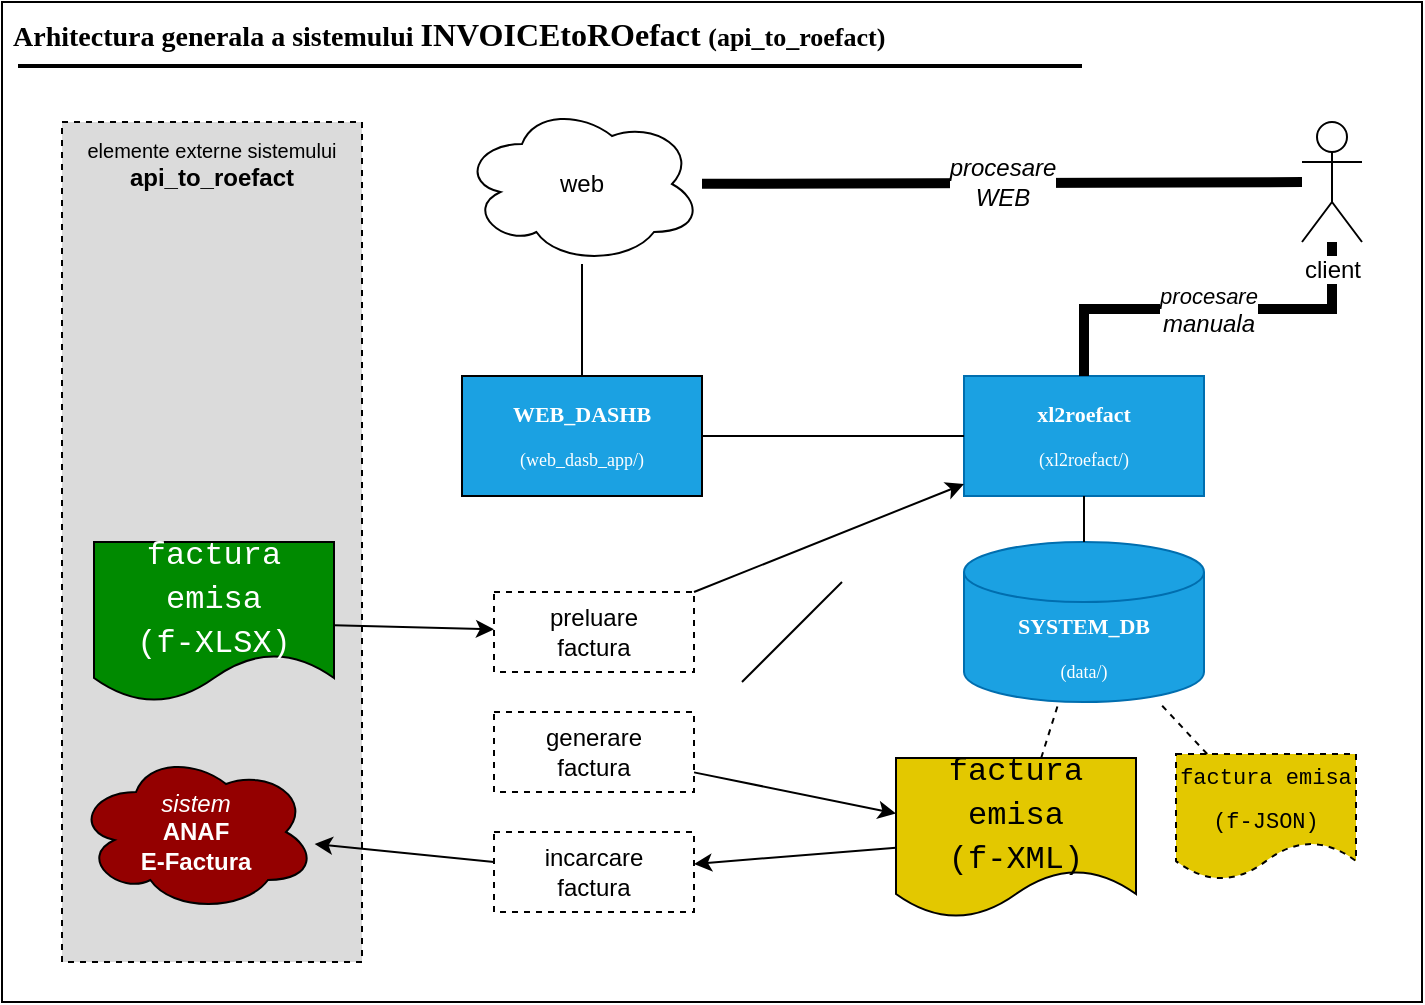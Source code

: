 <mxfile version="23.0.2" type="device">
  <diagram name="Page-1" id="Ty_NPIr8UMJ6YvIxmLYT">
    <mxGraphModel dx="1038" dy="608" grid="1" gridSize="10" guides="1" tooltips="1" connect="1" arrows="1" fold="1" page="1" pageScale="1" pageWidth="827" pageHeight="1169" math="0" shadow="0">
      <root>
        <mxCell id="0" />
        <mxCell id="1" parent="0" />
        <mxCell id="UkepkLBr_rH7Vj_UJoZB-37" value="&lt;font style=&quot;font-size: 14px;&quot;&gt;&amp;nbsp;Arhitectura generala a sistemului&amp;nbsp;&lt;/font&gt;&lt;font style=&quot;font-size: 16px;&quot; face=&quot;Tahoma&quot;&gt;INVOICEtoROefact&lt;/font&gt;&lt;span style=&quot;background-color: initial;&quot;&gt;&amp;nbsp;&lt;/span&gt;&lt;font face=&quot;Lucida Console&quot; style=&quot;background-color: initial; font-size: 13px;&quot;&gt;(api_to_roefact)&lt;/font&gt;" style="rounded=0;whiteSpace=wrap;html=1;fillColor=#ffffff;align=left;verticalAlign=top;fontFamily=Verdana;fontSize=15;fontStyle=1;strokeColor=#000000;fontColor=#000000;" parent="1" vertex="1">
          <mxGeometry x="20" width="710" height="500" as="geometry" />
        </mxCell>
        <mxCell id="UkepkLBr_rH7Vj_UJoZB-34" value="&lt;font style=&quot;font-size: 10px;&quot;&gt;elemente externe sistemului&lt;/font&gt;&lt;br&gt;&lt;b&gt;&lt;font style=&quot;font-size: 12px;&quot;&gt;api_to_roefact&lt;/font&gt;&lt;/b&gt;" style="rounded=0;whiteSpace=wrap;html=1;verticalAlign=top;dashed=1;strokeWidth=1;fillColor=#DBDBDB;fontColor=#000000;strokeColor=#000000;" parent="1" vertex="1">
          <mxGeometry x="50" y="60" width="150" height="420" as="geometry" />
        </mxCell>
        <mxCell id="UkepkLBr_rH7Vj_UJoZB-1" value="&lt;div style=&quot;line-height: 22px;&quot;&gt;&lt;div style=&quot;font-size: 11px; line-height: 22px;&quot;&gt;xl2roefact&lt;/div&gt;&lt;div style=&quot;line-height: 22px;&quot;&gt;&lt;span style=&quot;font-weight: normal;&quot;&gt;&lt;font style=&quot;font-size: 9px;&quot; face=&quot;Lucida Console&quot;&gt;(xl2roefact/)&lt;/font&gt;&lt;/span&gt;&lt;br&gt;&lt;/div&gt;&lt;/div&gt;" style="rounded=0;whiteSpace=wrap;html=1;fontFamily=Verdana;fontSize=11;fontStyle=1;fillColor=#1ba1e2;fontColor=#ffffff;strokeColor=#006EAF;labelBackgroundColor=none;" parent="1" vertex="1">
          <mxGeometry x="501" y="187" width="120" height="60" as="geometry" />
        </mxCell>
        <mxCell id="UkepkLBr_rH7Vj_UJoZB-2" value="&lt;div style=&quot;color: rgb(255, 255, 255); line-height: 22px;&quot;&gt;&lt;div style=&quot;line-height: 22px;&quot;&gt;&lt;div style=&quot;font-size: 11px; line-height: 22px;&quot;&gt;WEB_DASHB&lt;/div&gt;&lt;div style=&quot;line-height: 22px;&quot;&gt;&lt;font style=&quot;font-weight: normal; font-size: 9px;&quot; face=&quot;Lucida Console&quot;&gt;(web_dasb_app/)&lt;/font&gt;&lt;/div&gt;&lt;/div&gt;&lt;/div&gt;" style="rounded=0;whiteSpace=wrap;html=1;fontFamily=Verdana;fontStyle=1;fontSize=11;fillColor=#1ba1e2;fontColor=#ffffff;strokeColor=#000000;labelBackgroundColor=none;" parent="1" vertex="1">
          <mxGeometry x="250" y="187" width="120" height="60" as="geometry" />
        </mxCell>
        <mxCell id="UkepkLBr_rH7Vj_UJoZB-3" value="&lt;div style=&quot;line-height: 22px;&quot;&gt;&lt;div style=&quot;font-size: 11px; line-height: 22px;&quot;&gt;SYSTEM_DB&lt;/div&gt;&lt;div style=&quot;line-height: 22px;&quot;&gt;&lt;font style=&quot;font-size: 9px; font-weight: normal;&quot; face=&quot;Lucida Console&quot;&gt;(data/)&lt;/font&gt;&lt;/div&gt;&lt;/div&gt;" style="shape=cylinder3;whiteSpace=wrap;html=1;boundedLbl=1;backgroundOutline=1;size=15;fontFamily=Verdana;fontSize=11;fontStyle=1;strokeColor=#006EAF;fillColor=#1ba1e2;fontColor=#ffffff;labelBackgroundColor=none;" parent="1" vertex="1">
          <mxGeometry x="501" y="270" width="120" height="80" as="geometry" />
        </mxCell>
        <mxCell id="UkepkLBr_rH7Vj_UJoZB-4" value="&lt;font color=&quot;#000000&quot;&gt;web&lt;/font&gt;" style="ellipse;shape=cloud;whiteSpace=wrap;html=1;fillColor=#FFFFFF;fontColor=#ffffff;strokeColor=#000000;" parent="1" vertex="1">
          <mxGeometry x="250" y="51" width="120" height="80" as="geometry" />
        </mxCell>
        <mxCell id="UkepkLBr_rH7Vj_UJoZB-6" value="&lt;div style=&quot;color: rgb(255, 255, 255); font-family: Consolas, &amp;quot;Courier New&amp;quot;, monospace; font-size: 16px; line-height: 22px;&quot;&gt;factura emisa&lt;/div&gt;&lt;div style=&quot;color: rgb(255, 255, 255); font-family: Consolas, &amp;quot;Courier New&amp;quot;, monospace; font-size: 16px; line-height: 22px;&quot;&gt;(f-XLSX)&lt;/div&gt;" style="shape=document;whiteSpace=wrap;html=1;boundedLbl=1;fillColor=#008a00;fontColor=#ffffff;strokeColor=#000000;labelBackgroundColor=none;" parent="1" vertex="1">
          <mxGeometry x="66" y="270" width="120" height="80" as="geometry" />
        </mxCell>
        <mxCell id="UkepkLBr_rH7Vj_UJoZB-7" value="&lt;div style=&quot;font-family: Consolas, &amp;quot;Courier New&amp;quot;, monospace; font-size: 16px; line-height: 22px;&quot;&gt;factura emisa&lt;/div&gt;&lt;div style=&quot;font-family: Consolas, &amp;quot;Courier New&amp;quot;, monospace; font-size: 16px; line-height: 22px;&quot;&gt;(f-XML)&lt;br&gt;&lt;/div&gt;" style="shape=document;whiteSpace=wrap;html=1;boundedLbl=1;fillColor=#e3c800;fontColor=#000000;strokeColor=#000000;labelBackgroundColor=none;" parent="1" vertex="1">
          <mxGeometry x="467" y="378" width="120" height="80" as="geometry" />
        </mxCell>
        <mxCell id="UkepkLBr_rH7Vj_UJoZB-8" value="&lt;div style=&quot;font-family: Consolas, &amp;quot;Courier New&amp;quot;, monospace; font-size: 11px; line-height: 22px;&quot;&gt;factura emisa&lt;/div&gt;&lt;div style=&quot;font-family: Consolas, &amp;quot;Courier New&amp;quot;, monospace; font-size: 11px; line-height: 22px;&quot;&gt;(f-JSON)&lt;br style=&quot;font-size: 11px;&quot;&gt;&lt;/div&gt;" style="shape=document;whiteSpace=wrap;html=1;boundedLbl=1;fontSize=11;dashed=1;fillColor=#e3c800;strokeColor=#000000;fontColor=#000000;labelBackgroundColor=none;" parent="1" vertex="1">
          <mxGeometry x="607" y="376" width="90" height="63" as="geometry" />
        </mxCell>
        <mxCell id="UkepkLBr_rH7Vj_UJoZB-9" value="" style="endArrow=none;html=1;rounded=0;strokeColor=#000000;" parent="1" source="UkepkLBr_rH7Vj_UJoZB-2" target="UkepkLBr_rH7Vj_UJoZB-4" edge="1">
          <mxGeometry width="50" height="50" relative="1" as="geometry">
            <mxPoint x="570" y="350" as="sourcePoint" />
            <mxPoint x="620" y="300" as="targetPoint" />
          </mxGeometry>
        </mxCell>
        <mxCell id="UkepkLBr_rH7Vj_UJoZB-10" value="&lt;i&gt;procesare&lt;/i&gt;&lt;br style=&quot;font-size: 12px; font-style: italic;&quot;&gt;&lt;span style=&quot;font-size: 12px; font-style: italic;&quot;&gt;manuala&lt;/span&gt;" style="endArrow=none;html=1;rounded=0;strokeWidth=5;strokeColor=#000000;labelBackgroundColor=#FFFFFF;fontColor=#000000;edgeStyle=orthogonalEdgeStyle;exitX=0.5;exitY=0;exitDx=0;exitDy=0;" parent="1" source="UkepkLBr_rH7Vj_UJoZB-1" target="UkepkLBr_rH7Vj_UJoZB-5" edge="1">
          <mxGeometry width="50" height="50" relative="1" as="geometry">
            <mxPoint x="380" y="140" as="sourcePoint" />
            <mxPoint x="720" y="70" as="targetPoint" />
          </mxGeometry>
        </mxCell>
        <mxCell id="UkepkLBr_rH7Vj_UJoZB-14" value="procesare&lt;br style=&quot;font-size: 12px;&quot;&gt;WEB" style="endArrow=none;html=1;rounded=0;strokeWidth=5;fontSize=12;fontStyle=2;strokeColor=#000000;labelBackgroundColor=#ffffff;fontColor=#000000;" parent="1" source="UkepkLBr_rH7Vj_UJoZB-4" target="UkepkLBr_rH7Vj_UJoZB-5" edge="1">
          <mxGeometry width="50" height="50" relative="1" as="geometry">
            <mxPoint x="700" y="159" as="sourcePoint" />
            <mxPoint x="840" y="133" as="targetPoint" />
          </mxGeometry>
        </mxCell>
        <mxCell id="UkepkLBr_rH7Vj_UJoZB-16" value="" style="endArrow=none;html=1;rounded=0;strokeColor=#000000;" parent="1" source="UkepkLBr_rH7Vj_UJoZB-1" target="UkepkLBr_rH7Vj_UJoZB-2" edge="1">
          <mxGeometry width="50" height="50" relative="1" as="geometry">
            <mxPoint x="260" y="310" as="sourcePoint" />
            <mxPoint x="310" y="260" as="targetPoint" />
          </mxGeometry>
        </mxCell>
        <mxCell id="UkepkLBr_rH7Vj_UJoZB-17" value="" style="endArrow=none;dashed=1;html=1;rounded=0;strokeColor=#000000;labelBackgroundColor=none;fontColor=#000000;" parent="1" source="UkepkLBr_rH7Vj_UJoZB-8" target="UkepkLBr_rH7Vj_UJoZB-3" edge="1">
          <mxGeometry width="50" height="50" relative="1" as="geometry">
            <mxPoint x="655" y="360" as="sourcePoint" />
            <mxPoint x="705" y="310" as="targetPoint" />
          </mxGeometry>
        </mxCell>
        <mxCell id="UkepkLBr_rH7Vj_UJoZB-18" value="" style="endArrow=none;html=1;rounded=0;strokeColor=#000000;" parent="1" source="UkepkLBr_rH7Vj_UJoZB-3" target="UkepkLBr_rH7Vj_UJoZB-1" edge="1">
          <mxGeometry width="50" height="50" relative="1" as="geometry">
            <mxPoint x="411" y="229" as="sourcePoint" />
            <mxPoint x="246" y="171" as="targetPoint" />
          </mxGeometry>
        </mxCell>
        <mxCell id="UkepkLBr_rH7Vj_UJoZB-20" value="preluare&lt;br&gt;factura" style="rounded=0;whiteSpace=wrap;html=1;dashed=1;strokeColor=#000000;" parent="1" vertex="1">
          <mxGeometry x="266" y="295" width="100" height="40" as="geometry" />
        </mxCell>
        <mxCell id="UkepkLBr_rH7Vj_UJoZB-21" value="generare&lt;br&gt;factura" style="rounded=0;whiteSpace=wrap;html=1;dashed=1;strokeColor=#000000;" parent="1" vertex="1">
          <mxGeometry x="266" y="355" width="100" height="40" as="geometry" />
        </mxCell>
        <mxCell id="UkepkLBr_rH7Vj_UJoZB-22" value="incarcare&lt;br&gt;factura" style="rounded=0;whiteSpace=wrap;html=1;dashed=1;strokeColor=#000000;" parent="1" vertex="1">
          <mxGeometry x="266" y="415" width="100" height="40" as="geometry" />
        </mxCell>
        <mxCell id="UkepkLBr_rH7Vj_UJoZB-23" value="" style="endArrow=none;dashed=1;html=1;rounded=0;strokeColor=#000000;" parent="1" source="UkepkLBr_rH7Vj_UJoZB-7" target="UkepkLBr_rH7Vj_UJoZB-3" edge="1">
          <mxGeometry width="50" height="50" relative="1" as="geometry">
            <mxPoint x="753" y="390" as="sourcePoint" />
            <mxPoint x="732" y="370" as="targetPoint" />
          </mxGeometry>
        </mxCell>
        <mxCell id="UkepkLBr_rH7Vj_UJoZB-24" value="" style="endArrow=classic;html=1;rounded=0;endFill=1;strokeColor=#000000;" parent="1" source="UkepkLBr_rH7Vj_UJoZB-6" target="UkepkLBr_rH7Vj_UJoZB-20" edge="1">
          <mxGeometry width="50" height="50" relative="1" as="geometry">
            <mxPoint x="96" y="445" as="sourcePoint" />
            <mxPoint x="146" y="395" as="targetPoint" />
          </mxGeometry>
        </mxCell>
        <mxCell id="UkepkLBr_rH7Vj_UJoZB-25" value="" style="endArrow=classic;html=1;rounded=0;endFill=1;strokeColor=#000000;" parent="1" source="UkepkLBr_rH7Vj_UJoZB-21" target="UkepkLBr_rH7Vj_UJoZB-7" edge="1">
          <mxGeometry width="50" height="50" relative="1" as="geometry">
            <mxPoint x="160" y="335" as="sourcePoint" />
            <mxPoint x="290" y="346" as="targetPoint" />
          </mxGeometry>
        </mxCell>
        <mxCell id="UkepkLBr_rH7Vj_UJoZB-26" value="" style="endArrow=classic;html=1;rounded=0;endFill=1;strokeColor=#000000;" parent="1" source="UkepkLBr_rH7Vj_UJoZB-7" target="UkepkLBr_rH7Vj_UJoZB-22" edge="1">
          <mxGeometry width="50" height="50" relative="1" as="geometry">
            <mxPoint x="390" y="417" as="sourcePoint" />
            <mxPoint x="490" y="431" as="targetPoint" />
          </mxGeometry>
        </mxCell>
        <mxCell id="UkepkLBr_rH7Vj_UJoZB-27" value="&lt;i&gt;sistem&lt;/i&gt;&lt;br&gt;&lt;b&gt;ANAF&lt;br&gt;E-Factura&lt;/b&gt;" style="ellipse;shape=cloud;whiteSpace=wrap;html=1;fillColor=#940000;fontColor=#ffffff;strokeColor=#000000;" parent="1" vertex="1">
          <mxGeometry x="57" y="375" width="120" height="80" as="geometry" />
        </mxCell>
        <mxCell id="UkepkLBr_rH7Vj_UJoZB-28" value="" style="endArrow=classic;html=1;rounded=0;endFill=1;strokeColor=#000000;" parent="1" source="UkepkLBr_rH7Vj_UJoZB-22" target="UkepkLBr_rH7Vj_UJoZB-27" edge="1">
          <mxGeometry width="50" height="50" relative="1" as="geometry">
            <mxPoint x="476" y="424" as="sourcePoint" />
            <mxPoint x="376" y="438" as="targetPoint" />
          </mxGeometry>
        </mxCell>
        <mxCell id="UkepkLBr_rH7Vj_UJoZB-29" value="" style="endArrow=classic;html=1;rounded=0;endFill=1;strokeColor=#000000;" parent="1" source="UkepkLBr_rH7Vj_UJoZB-20" target="UkepkLBr_rH7Vj_UJoZB-1" edge="1">
          <mxGeometry width="50" height="50" relative="1" as="geometry">
            <mxPoint x="210" y="347" as="sourcePoint" />
            <mxPoint x="290" y="349" as="targetPoint" />
          </mxGeometry>
        </mxCell>
        <mxCell id="VtLx-3Fwim2npLKYGWKy-1" value="" style="endArrow=none;html=1;rounded=0;" parent="1" edge="1">
          <mxGeometry width="50" height="50" relative="1" as="geometry">
            <mxPoint x="390" y="340" as="sourcePoint" />
            <mxPoint x="440" y="290" as="targetPoint" />
          </mxGeometry>
        </mxCell>
        <mxCell id="VtLx-3Fwim2npLKYGWKy-2" value="" style="endArrow=none;html=1;rounded=0;strokeColor=#000000;strokeWidth=2;" parent="1" edge="1">
          <mxGeometry width="50" height="50" relative="1" as="geometry">
            <mxPoint x="28" y="32" as="sourcePoint" />
            <mxPoint x="560" y="32" as="targetPoint" />
          </mxGeometry>
        </mxCell>
        <mxCell id="UkepkLBr_rH7Vj_UJoZB-5" value="client" style="shape=umlActor;verticalLabelPosition=bottom;verticalAlign=top;html=1;outlineConnect=0;strokeColor=#000000;fontColor=#000000;labelBackgroundColor=#ffffff;" parent="1" vertex="1">
          <mxGeometry x="670" y="60" width="30" height="60" as="geometry" />
        </mxCell>
      </root>
    </mxGraphModel>
  </diagram>
</mxfile>
